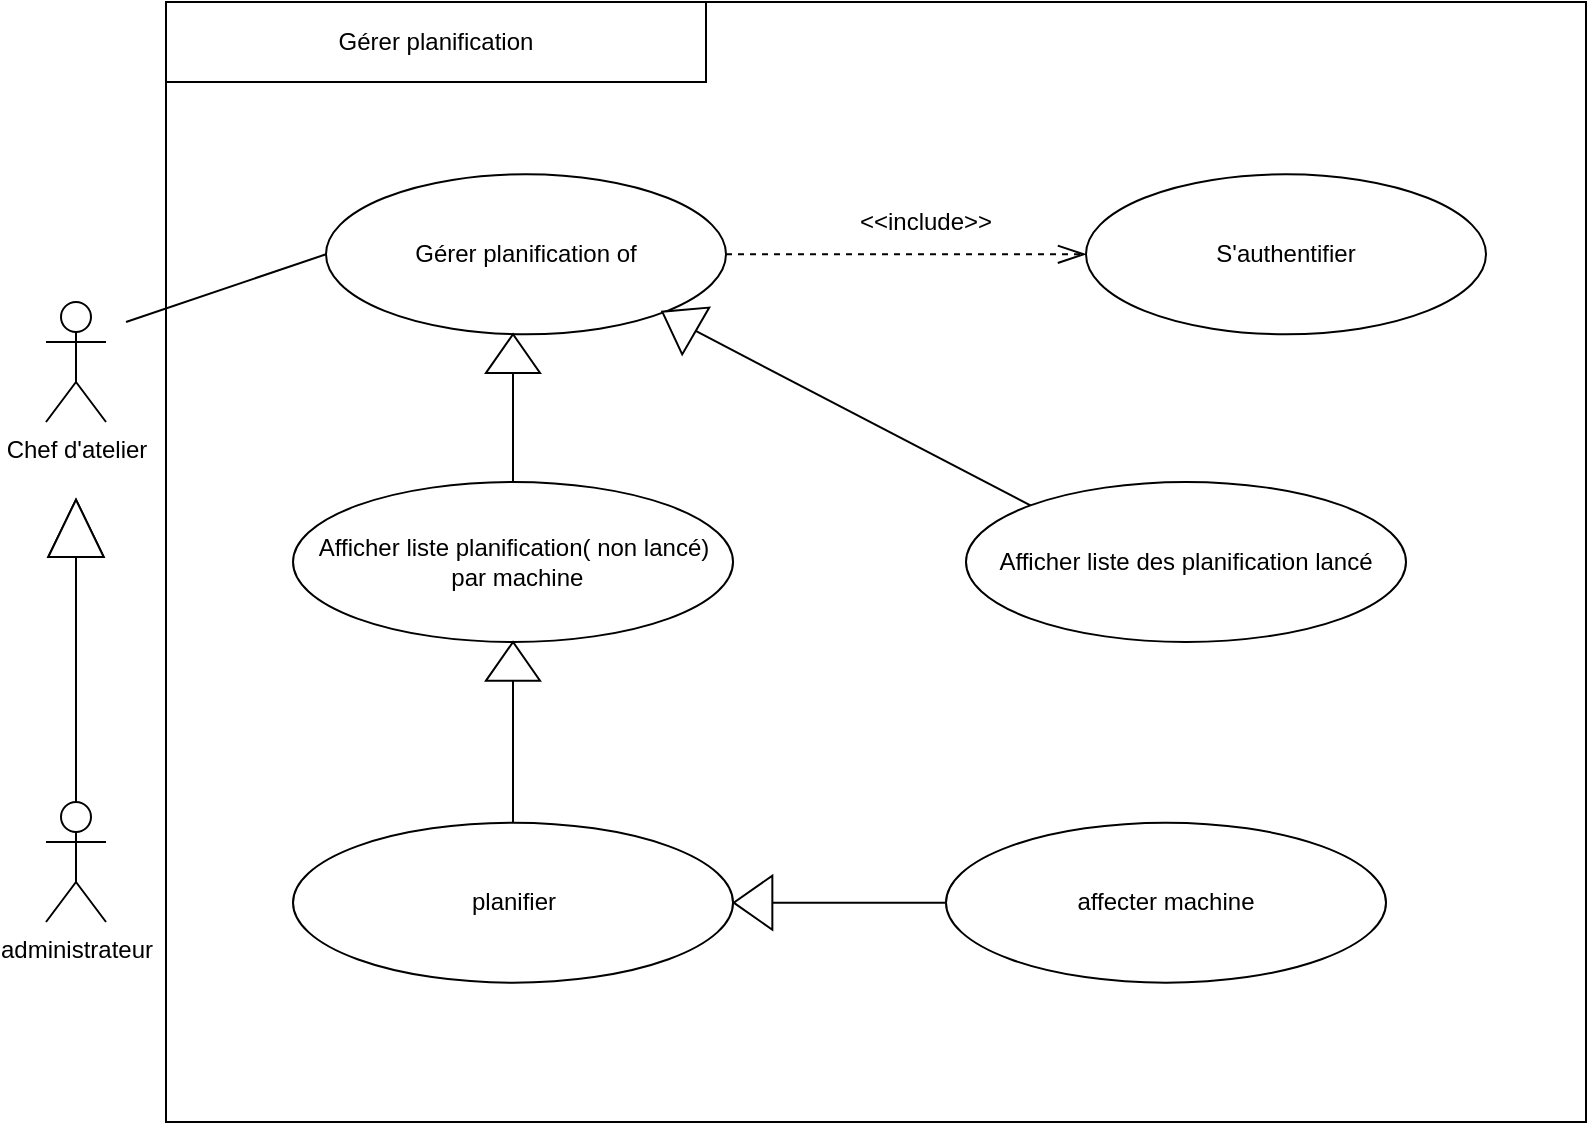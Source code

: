 <mxfile version="21.3.7" type="gitlab">
  <diagram name="Page-1" id="SmTJ9jXENOAO_js2h8ZC">
    <mxGraphModel dx="1379" dy="788" grid="1" gridSize="10" guides="1" tooltips="1" connect="1" arrows="1" fold="1" page="1" pageScale="1" pageWidth="827" pageHeight="1169" math="0" shadow="0">
      <root>
        <mxCell id="0" />
        <mxCell id="1" parent="0" />
        <mxCell id="4MrRNxrMZ7cUZOcWSPhv-1" value="" style="rounded=0;whiteSpace=wrap;html=1;" parent="1" vertex="1">
          <mxGeometry x="90" y="130" width="710" height="560" as="geometry" />
        </mxCell>
        <mxCell id="4MrRNxrMZ7cUZOcWSPhv-2" value="Chef d&#39;atelier" style="shape=umlActor;verticalLabelPosition=bottom;verticalAlign=top;html=1;outlineConnect=0;" parent="1" vertex="1">
          <mxGeometry x="30" y="280" width="30" height="60" as="geometry" />
        </mxCell>
        <mxCell id="4MrRNxrMZ7cUZOcWSPhv-3" value="administrateur" style="shape=umlActor;verticalLabelPosition=bottom;verticalAlign=top;html=1;outlineConnect=0;" parent="1" vertex="1">
          <mxGeometry x="30" y="530" width="30" height="60" as="geometry" />
        </mxCell>
        <mxCell id="JbMpuzsMPvZ56hTtd8cr-22" style="edgeStyle=orthogonalEdgeStyle;rounded=0;orthogonalLoop=1;jettySize=auto;html=1;exitX=1;exitY=0.5;exitDx=0;exitDy=0;entryX=0;entryY=0.5;entryDx=0;entryDy=0;endArrow=openThin;endFill=0;endSize=12;dashed=1;" edge="1" parent="1" source="4MrRNxrMZ7cUZOcWSPhv-4" target="4MrRNxrMZ7cUZOcWSPhv-6">
          <mxGeometry relative="1" as="geometry" />
        </mxCell>
        <mxCell id="4MrRNxrMZ7cUZOcWSPhv-4" value="Gérer planification of" style="ellipse;whiteSpace=wrap;html=1;" parent="1" vertex="1">
          <mxGeometry x="170" y="216.14" width="200" height="80" as="geometry" />
        </mxCell>
        <mxCell id="4MrRNxrMZ7cUZOcWSPhv-5" value="" style="endArrow=none;html=1;rounded=0;entryX=0;entryY=0.5;entryDx=0;entryDy=0;" parent="1" target="4MrRNxrMZ7cUZOcWSPhv-4" edge="1">
          <mxGeometry width="50" height="50" relative="1" as="geometry">
            <mxPoint x="70" y="290" as="sourcePoint" />
            <mxPoint x="530" y="560" as="targetPoint" />
          </mxGeometry>
        </mxCell>
        <mxCell id="4MrRNxrMZ7cUZOcWSPhv-6" value="S&#39;authentifier" style="ellipse;whiteSpace=wrap;html=1;" parent="1" vertex="1">
          <mxGeometry x="550" y="216.14" width="200" height="80" as="geometry" />
        </mxCell>
        <mxCell id="4MrRNxrMZ7cUZOcWSPhv-8" value="" style="triangle;whiteSpace=wrap;html=1;rotation=-90;" parent="1" vertex="1">
          <mxGeometry x="30.68" y="379.31" width="28.64" height="27.71" as="geometry" />
        </mxCell>
        <mxCell id="4MrRNxrMZ7cUZOcWSPhv-9" value="" style="endArrow=none;html=1;rounded=0;exitX=0.5;exitY=0;exitDx=0;exitDy=0;exitPerimeter=0;entryX=0;entryY=0.5;entryDx=0;entryDy=0;" parent="1" source="4MrRNxrMZ7cUZOcWSPhv-3" target="4MrRNxrMZ7cUZOcWSPhv-8" edge="1">
          <mxGeometry width="50" height="50" relative="1" as="geometry">
            <mxPoint x="430" y="440" as="sourcePoint" />
            <mxPoint x="480" y="390" as="targetPoint" />
          </mxGeometry>
        </mxCell>
        <mxCell id="4MrRNxrMZ7cUZOcWSPhv-10" value="" style="triangle;whiteSpace=wrap;html=1;rotation=-90;" parent="1" vertex="1">
          <mxGeometry x="30.68" y="379.31" width="28.64" height="27.71" as="geometry" />
        </mxCell>
        <mxCell id="4MrRNxrMZ7cUZOcWSPhv-11" value="" style="triangle;whiteSpace=wrap;html=1;rotation=-180;direction=south;" parent="1" vertex="1">
          <mxGeometry x="250" y="296.14" width="27.02" height="19.32" as="geometry" />
        </mxCell>
        <mxCell id="4MrRNxrMZ7cUZOcWSPhv-12" value="" style="endArrow=none;html=1;rounded=0;exitX=0.5;exitY=0;exitDx=0;exitDy=0;entryX=0;entryY=0.5;entryDx=0;entryDy=0;" parent="1" source="4MrRNxrMZ7cUZOcWSPhv-28" target="4MrRNxrMZ7cUZOcWSPhv-11" edge="1">
          <mxGeometry width="50" height="50" relative="1" as="geometry">
            <mxPoint x="210" y="370" as="sourcePoint" />
            <mxPoint x="234" y="320" as="targetPoint" />
          </mxGeometry>
        </mxCell>
        <mxCell id="4MrRNxrMZ7cUZOcWSPhv-16" value="&amp;lt;&amp;lt;include&amp;gt;&amp;gt;" style="text;html=1;strokeColor=none;fillColor=none;align=center;verticalAlign=middle;whiteSpace=wrap;rounded=0;" parent="1" vertex="1">
          <mxGeometry x="450" y="230" width="40" height="20" as="geometry" />
        </mxCell>
        <mxCell id="4MrRNxrMZ7cUZOcWSPhv-18" value="Gérer planification" style="rounded=0;whiteSpace=wrap;html=1;" parent="1" vertex="1">
          <mxGeometry x="90" y="130" width="270" height="40" as="geometry" />
        </mxCell>
        <mxCell id="4MrRNxrMZ7cUZOcWSPhv-20" value="planifier" style="ellipse;whiteSpace=wrap;html=1;" parent="1" vertex="1">
          <mxGeometry x="153.51" y="540.34" width="220" height="80" as="geometry" />
        </mxCell>
        <mxCell id="4MrRNxrMZ7cUZOcWSPhv-28" value="Afficher liste planification(&#x9;non lancé)&lt;br&gt;&amp;nbsp;par machine" style="ellipse;whiteSpace=wrap;html=1;" parent="1" vertex="1">
          <mxGeometry x="153.51" y="370" width="220" height="80" as="geometry" />
        </mxCell>
        <mxCell id="4MrRNxrMZ7cUZOcWSPhv-29" value="" style="triangle;whiteSpace=wrap;html=1;rotation=120;direction=south;" parent="1" vertex="1">
          <mxGeometry x="332.98" y="280" width="27.02" height="19.32" as="geometry" />
        </mxCell>
        <mxCell id="4MrRNxrMZ7cUZOcWSPhv-30" value="" style="endArrow=none;html=1;rounded=0;exitX=0;exitY=0;exitDx=0;exitDy=0;entryX=0;entryY=0.5;entryDx=0;entryDy=0;" parent="1" source="4MrRNxrMZ7cUZOcWSPhv-36" target="4MrRNxrMZ7cUZOcWSPhv-29" edge="1">
          <mxGeometry width="50" height="50" relative="1" as="geometry">
            <mxPoint x="680" y="380" as="sourcePoint" />
            <mxPoint x="372" y="291" as="targetPoint" />
          </mxGeometry>
        </mxCell>
        <mxCell id="4MrRNxrMZ7cUZOcWSPhv-31" value="affecter machine" style="ellipse;whiteSpace=wrap;html=1;" parent="1" vertex="1">
          <mxGeometry x="480" y="540.34" width="220" height="80" as="geometry" />
        </mxCell>
        <mxCell id="4MrRNxrMZ7cUZOcWSPhv-32" value="" style="endArrow=none;html=1;rounded=0;exitX=0.5;exitY=0;exitDx=0;exitDy=0;entryX=0;entryY=0.5;entryDx=0;entryDy=0;" parent="1" source="4MrRNxrMZ7cUZOcWSPhv-20" target="4MrRNxrMZ7cUZOcWSPhv-33" edge="1">
          <mxGeometry width="50" height="50" relative="1" as="geometry">
            <mxPoint x="674" y="580" as="sourcePoint" />
            <mxPoint x="674" y="479" as="targetPoint" />
          </mxGeometry>
        </mxCell>
        <mxCell id="4MrRNxrMZ7cUZOcWSPhv-33" value="" style="triangle;whiteSpace=wrap;html=1;rotation=-180;direction=south;" parent="1" vertex="1">
          <mxGeometry x="250" y="450" width="27.02" height="19.32" as="geometry" />
        </mxCell>
        <mxCell id="4MrRNxrMZ7cUZOcWSPhv-34" value="" style="triangle;whiteSpace=wrap;html=1;rotation=90;direction=south;" parent="1" vertex="1">
          <mxGeometry x="370" y="570.68" width="27.02" height="19.32" as="geometry" />
        </mxCell>
        <mxCell id="4MrRNxrMZ7cUZOcWSPhv-35" value="" style="endArrow=none;html=1;rounded=0;entryX=0;entryY=0.5;entryDx=0;entryDy=0;" parent="1" source="4MrRNxrMZ7cUZOcWSPhv-31" target="4MrRNxrMZ7cUZOcWSPhv-34" edge="1">
          <mxGeometry width="50" height="50" relative="1" as="geometry">
            <mxPoint x="230" y="555" as="sourcePoint" />
            <mxPoint x="230" y="479" as="targetPoint" />
          </mxGeometry>
        </mxCell>
        <mxCell id="4MrRNxrMZ7cUZOcWSPhv-36" value="Afficher liste des planification lancé" style="ellipse;whiteSpace=wrap;html=1;" parent="1" vertex="1">
          <mxGeometry x="490" y="370" width="220" height="80" as="geometry" />
        </mxCell>
      </root>
    </mxGraphModel>
  </diagram>
</mxfile>
